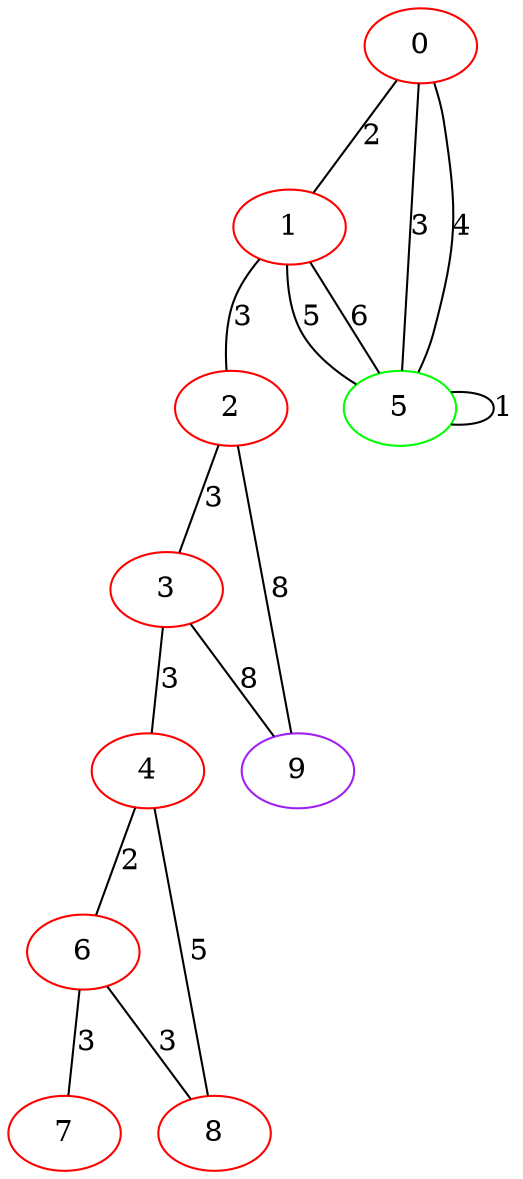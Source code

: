 graph "" {
0 [color=red, weight=1];
1 [color=red, weight=1];
2 [color=red, weight=1];
3 [color=red, weight=1];
4 [color=red, weight=1];
5 [color=green, weight=2];
6 [color=red, weight=1];
7 [color=red, weight=1];
8 [color=red, weight=1];
9 [color=purple, weight=4];
0 -- 1  [key=0, label=2];
0 -- 5  [key=0, label=3];
0 -- 5  [key=1, label=4];
1 -- 2  [key=0, label=3];
1 -- 5  [key=0, label=5];
1 -- 5  [key=1, label=6];
2 -- 3  [key=0, label=3];
2 -- 9  [key=0, label=8];
3 -- 9  [key=0, label=8];
3 -- 4  [key=0, label=3];
4 -- 8  [key=0, label=5];
4 -- 6  [key=0, label=2];
5 -- 5  [key=0, label=1];
6 -- 8  [key=0, label=3];
6 -- 7  [key=0, label=3];
}
